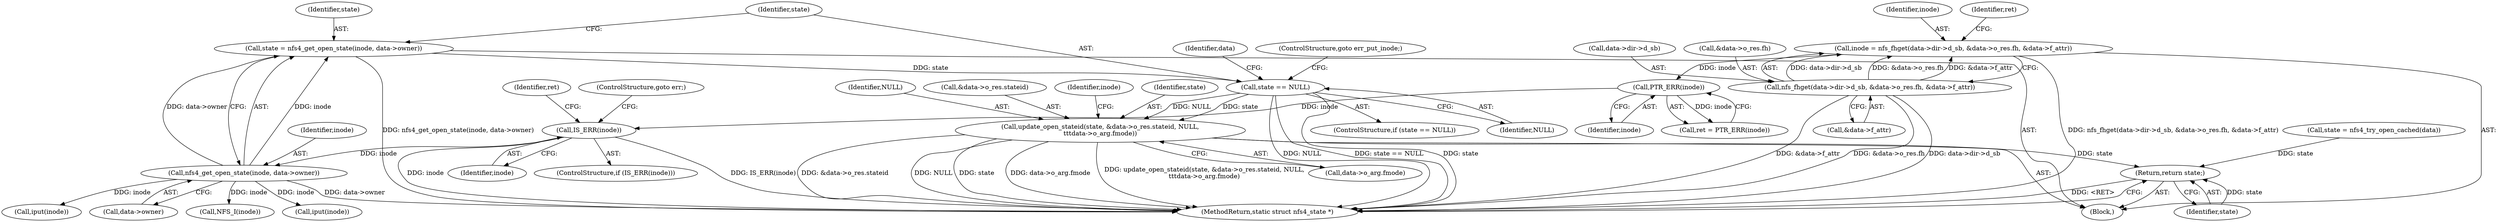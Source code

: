 digraph "0_linux_dc0b027dfadfcb8a5504f7d8052754bf8d501ab9_18@API" {
"1000241" [label="(Call,update_open_stateid(state, &data->o_res.stateid, NULL,\n\t\t\tdata->o_arg.fmode))"];
"1000173" [label="(Call,state == NULL)"];
"1000165" [label="(Call,state = nfs4_get_open_state(inode, data->owner))"];
"1000167" [label="(Call,nfs4_get_open_state(inode, data->owner))"];
"1000158" [label="(Call,IS_ERR(inode))"];
"1000155" [label="(Call,PTR_ERR(inode))"];
"1000135" [label="(Call,inode = nfs_fhget(data->dir->d_sb, &data->o_res.fh, &data->f_attr))"];
"1000137" [label="(Call,nfs_fhget(data->dir->d_sb, &data->o_res.fh, &data->f_attr))"];
"1000258" [label="(Return,return state;)"];
"1000258" [label="(Return,return state;)"];
"1000154" [label="(Identifier,ret)"];
"1000116" [label="(Call,state = nfs4_try_open_cached(data))"];
"1000267" [label="(MethodReturn,static struct nfs4_state *)"];
"1000172" [label="(ControlStructure,if (state == NULL))"];
"1000159" [label="(Identifier,inode)"];
"1000155" [label="(Call,PTR_ERR(inode))"];
"1000181" [label="(Identifier,data)"];
"1000167" [label="(Call,nfs4_get_open_state(inode, data->owner))"];
"1000102" [label="(Block,)"];
"1000136" [label="(Identifier,inode)"];
"1000255" [label="(Call,iput(inode))"];
"1000249" [label="(Identifier,NULL)"];
"1000138" [label="(Call,data->dir->d_sb)"];
"1000169" [label="(Call,data->owner)"];
"1000174" [label="(Identifier,state)"];
"1000243" [label="(Call,&data->o_res.stateid)"];
"1000168" [label="(Identifier,inode)"];
"1000153" [label="(Call,ret = PTR_ERR(inode))"];
"1000256" [label="(Identifier,inode)"];
"1000135" [label="(Call,inode = nfs_fhget(data->dir->d_sb, &data->o_res.fh, &data->f_attr))"];
"1000156" [label="(Identifier,inode)"];
"1000176" [label="(ControlStructure,goto err_put_inode;)"];
"1000149" [label="(Call,&data->f_attr)"];
"1000242" [label="(Identifier,state)"];
"1000175" [label="(Identifier,NULL)"];
"1000250" [label="(Call,data->o_arg.fmode)"];
"1000160" [label="(ControlStructure,goto err;)"];
"1000173" [label="(Call,state == NULL)"];
"1000259" [label="(Identifier,state)"];
"1000158" [label="(Call,IS_ERR(inode))"];
"1000165" [label="(Call,state = nfs4_get_open_state(inode, data->owner))"];
"1000166" [label="(Identifier,state)"];
"1000162" [label="(Identifier,ret)"];
"1000241" [label="(Call,update_open_stateid(state, &data->o_res.stateid, NULL,\n\t\t\tdata->o_arg.fmode))"];
"1000157" [label="(ControlStructure,if (IS_ERR(inode)))"];
"1000195" [label="(Call,NFS_I(inode))"];
"1000137" [label="(Call,nfs_fhget(data->dir->d_sb, &data->o_res.fh, &data->f_attr))"];
"1000261" [label="(Call,iput(inode))"];
"1000143" [label="(Call,&data->o_res.fh)"];
"1000241" -> "1000102"  [label="AST: "];
"1000241" -> "1000250"  [label="CFG: "];
"1000242" -> "1000241"  [label="AST: "];
"1000243" -> "1000241"  [label="AST: "];
"1000249" -> "1000241"  [label="AST: "];
"1000250" -> "1000241"  [label="AST: "];
"1000256" -> "1000241"  [label="CFG: "];
"1000241" -> "1000267"  [label="DDG: state"];
"1000241" -> "1000267"  [label="DDG: data->o_arg.fmode"];
"1000241" -> "1000267"  [label="DDG: update_open_stateid(state, &data->o_res.stateid, NULL,\n\t\t\tdata->o_arg.fmode)"];
"1000241" -> "1000267"  [label="DDG: &data->o_res.stateid"];
"1000241" -> "1000267"  [label="DDG: NULL"];
"1000173" -> "1000241"  [label="DDG: state"];
"1000173" -> "1000241"  [label="DDG: NULL"];
"1000241" -> "1000258"  [label="DDG: state"];
"1000173" -> "1000172"  [label="AST: "];
"1000173" -> "1000175"  [label="CFG: "];
"1000174" -> "1000173"  [label="AST: "];
"1000175" -> "1000173"  [label="AST: "];
"1000176" -> "1000173"  [label="CFG: "];
"1000181" -> "1000173"  [label="CFG: "];
"1000173" -> "1000267"  [label="DDG: state == NULL"];
"1000173" -> "1000267"  [label="DDG: state"];
"1000173" -> "1000267"  [label="DDG: NULL"];
"1000165" -> "1000173"  [label="DDG: state"];
"1000165" -> "1000102"  [label="AST: "];
"1000165" -> "1000167"  [label="CFG: "];
"1000166" -> "1000165"  [label="AST: "];
"1000167" -> "1000165"  [label="AST: "];
"1000174" -> "1000165"  [label="CFG: "];
"1000165" -> "1000267"  [label="DDG: nfs4_get_open_state(inode, data->owner)"];
"1000167" -> "1000165"  [label="DDG: inode"];
"1000167" -> "1000165"  [label="DDG: data->owner"];
"1000167" -> "1000169"  [label="CFG: "];
"1000168" -> "1000167"  [label="AST: "];
"1000169" -> "1000167"  [label="AST: "];
"1000167" -> "1000267"  [label="DDG: data->owner"];
"1000158" -> "1000167"  [label="DDG: inode"];
"1000167" -> "1000195"  [label="DDG: inode"];
"1000167" -> "1000255"  [label="DDG: inode"];
"1000167" -> "1000261"  [label="DDG: inode"];
"1000158" -> "1000157"  [label="AST: "];
"1000158" -> "1000159"  [label="CFG: "];
"1000159" -> "1000158"  [label="AST: "];
"1000160" -> "1000158"  [label="CFG: "];
"1000162" -> "1000158"  [label="CFG: "];
"1000158" -> "1000267"  [label="DDG: inode"];
"1000158" -> "1000267"  [label="DDG: IS_ERR(inode)"];
"1000155" -> "1000158"  [label="DDG: inode"];
"1000155" -> "1000153"  [label="AST: "];
"1000155" -> "1000156"  [label="CFG: "];
"1000156" -> "1000155"  [label="AST: "];
"1000153" -> "1000155"  [label="CFG: "];
"1000155" -> "1000153"  [label="DDG: inode"];
"1000135" -> "1000155"  [label="DDG: inode"];
"1000135" -> "1000102"  [label="AST: "];
"1000135" -> "1000137"  [label="CFG: "];
"1000136" -> "1000135"  [label="AST: "];
"1000137" -> "1000135"  [label="AST: "];
"1000154" -> "1000135"  [label="CFG: "];
"1000135" -> "1000267"  [label="DDG: nfs_fhget(data->dir->d_sb, &data->o_res.fh, &data->f_attr)"];
"1000137" -> "1000135"  [label="DDG: data->dir->d_sb"];
"1000137" -> "1000135"  [label="DDG: &data->o_res.fh"];
"1000137" -> "1000135"  [label="DDG: &data->f_attr"];
"1000137" -> "1000149"  [label="CFG: "];
"1000138" -> "1000137"  [label="AST: "];
"1000143" -> "1000137"  [label="AST: "];
"1000149" -> "1000137"  [label="AST: "];
"1000137" -> "1000267"  [label="DDG: &data->f_attr"];
"1000137" -> "1000267"  [label="DDG: &data->o_res.fh"];
"1000137" -> "1000267"  [label="DDG: data->dir->d_sb"];
"1000258" -> "1000102"  [label="AST: "];
"1000258" -> "1000259"  [label="CFG: "];
"1000259" -> "1000258"  [label="AST: "];
"1000267" -> "1000258"  [label="CFG: "];
"1000258" -> "1000267"  [label="DDG: <RET>"];
"1000259" -> "1000258"  [label="DDG: state"];
"1000116" -> "1000258"  [label="DDG: state"];
}

